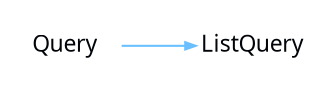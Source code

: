 digraph {
 rankdir = "LR"
 bgcolor = none;
 layout  = dot;
 edge [
   arrowsize = "0.5"
   color     = "#69BFFFFF"
 ]
 qfnD7hO[
   shape    = none
   label    = "Query"
   margin   = "0.01"
   fontname = "Segoe UI"
   fontsize = "11"
   fontcolor= "#010509FF"
 ]
 q98D7hO[
   shape    = none
   label    = "ListQuery"
   margin   = "0.01"
   fontname = "Segoe UI"
   fontsize = "11"
   fontcolor= "#010509FF"
 ]
 qfnD7hO->q98D7hO
}
